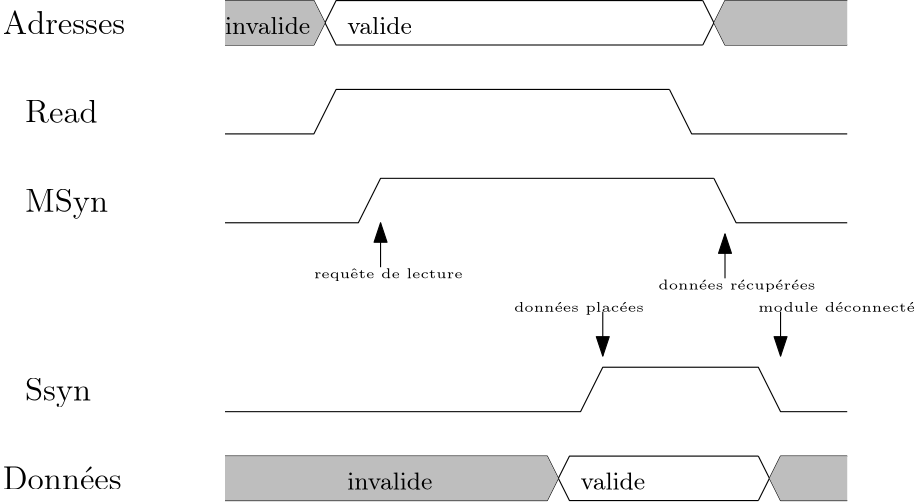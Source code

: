 <?xml version="1.0"?>
<!DOCTYPE ipe SYSTEM "ipe.dtd">
<ipe version="70107" creator="Ipe 7.1.8">
<info created="D:20150907150403" modified="D:20150907150403"/>
<ipestyle name="basic">
<symbol name="arrow/arc(spx)">
<path stroke="sym-stroke" fill="sym-stroke" pen="sym-pen">
0 0 m
-1 0.333 l
-1 -0.333 l
h
</path>
</symbol>
<symbol name="arrow/farc(spx)">
<path stroke="sym-stroke" fill="white" pen="sym-pen">
0 0 m
-1 0.333 l
-1 -0.333 l
h
</path>
</symbol>
<symbol name="arrow/ptarc(spx)">
<path stroke="sym-stroke" fill="sym-stroke" pen="sym-pen">
0 0 m
-1 0.333 l
-0.8 0 l
-1 -0.333 l
h
</path>
</symbol>
<symbol name="arrow/fptarc(spx)">
<path stroke="sym-stroke" fill="white" pen="sym-pen">
0 0 m
-1 0.333 l
-0.8 0 l
-1 -0.333 l
h
</path>
</symbol>
<symbol name="mark/circle(sx)" transformations="translations">
<path fill="sym-stroke">
0.6 0 0 0.6 0 0 e
0.4 0 0 0.4 0 0 e
</path>
</symbol>
<symbol name="mark/disk(sx)" transformations="translations">
<path fill="sym-stroke">
0.6 0 0 0.6 0 0 e
</path>
</symbol>
<symbol name="mark/fdisk(sfx)" transformations="translations">
<group>
<path fill="sym-fill">
0.5 0 0 0.5 0 0 e
</path>
<path fill="sym-stroke" fillrule="eofill">
0.6 0 0 0.6 0 0 e
0.4 0 0 0.4 0 0 e
</path>
</group>
</symbol>
<symbol name="mark/box(sx)" transformations="translations">
<path fill="sym-stroke" fillrule="eofill">
-0.6 -0.6 m
0.6 -0.6 l
0.6 0.6 l
-0.6 0.6 l
h
-0.4 -0.4 m
0.4 -0.4 l
0.4 0.4 l
-0.4 0.4 l
h
</path>
</symbol>
<symbol name="mark/square(sx)" transformations="translations">
<path fill="sym-stroke">
-0.6 -0.6 m
0.6 -0.6 l
0.6 0.6 l
-0.6 0.6 l
h
</path>
</symbol>
<symbol name="mark/fsquare(sfx)" transformations="translations">
<group>
<path fill="sym-fill">
-0.5 -0.5 m
0.5 -0.5 l
0.5 0.5 l
-0.5 0.5 l
h
</path>
<path fill="sym-stroke" fillrule="eofill">
-0.6 -0.6 m
0.6 -0.6 l
0.6 0.6 l
-0.6 0.6 l
h
-0.4 -0.4 m
0.4 -0.4 l
0.4 0.4 l
-0.4 0.4 l
h
</path>
</group>
</symbol>
<symbol name="mark/cross(sx)" transformations="translations">
<group>
<path fill="sym-stroke">
-0.43 -0.57 m
0.57 0.43 l
0.43 0.57 l
-0.57 -0.43 l
h
</path>
<path fill="sym-stroke">
-0.43 0.57 m
0.57 -0.43 l
0.43 -0.57 l
-0.57 0.43 l
h
</path>
</group>
</symbol>
<symbol name="arrow/fnormal(spx)">
<path stroke="sym-stroke" fill="white" pen="sym-pen">
0 0 m
-1 0.333 l
-1 -0.333 l
h
</path>
</symbol>
<symbol name="arrow/pointed(spx)">
<path stroke="sym-stroke" fill="sym-stroke" pen="sym-pen">
0 0 m
-1 0.333 l
-0.8 0 l
-1 -0.333 l
h
</path>
</symbol>
<symbol name="arrow/fpointed(spx)">
<path stroke="sym-stroke" fill="white" pen="sym-pen">
0 0 m
-1 0.333 l
-0.8 0 l
-1 -0.333 l
h
</path>
</symbol>
<symbol name="arrow/linear(spx)">
<path stroke="sym-stroke" pen="sym-pen">
-1 0.333 m
0 0 l
-1 -0.333 l
</path>
</symbol>
<symbol name="arrow/fdouble(spx)">
<path stroke="sym-stroke" fill="white" pen="sym-pen">
0 0 m
-1 0.333 l
-1 -0.333 l
h
-1 0 m
-2 0.333 l
-2 -0.333 l
h
</path>
</symbol>
<symbol name="arrow/double(spx)">
<path stroke="sym-stroke" fill="sym-stroke" pen="sym-pen">
0 0 m
-1 0.333 l
-1 -0.333 l
h
-1 0 m
-2 0.333 l
-2 -0.333 l
h
</path>
</symbol>
<pen name="heavier" value="0.8"/>
<pen name="fat" value="1.2"/>
<pen name="ultrafat" value="2"/>
<symbolsize name="large" value="5"/>
<symbolsize name="small" value="2"/>
<symbolsize name="tiny" value="1.1"/>
<arrowsize name="large" value="10"/>
<arrowsize name="small" value="5"/>
<arrowsize name="tiny" value="3"/>
<color name="red" value="1 0 0"/>
<color name="green" value="0 1 0"/>
<color name="blue" value="0 0 1"/>
<color name="yellow" value="1 1 0"/>
<color name="orange" value="1 0.647 0"/>
<color name="gold" value="1 0.843 0"/>
<color name="purple" value="0.627 0.125 0.941"/>
<color name="gray" value="0.745"/>
<color name="brown" value="0.647 0.165 0.165"/>
<color name="navy" value="0 0 0.502"/>
<color name="pink" value="1 0.753 0.796"/>
<color name="seagreen" value="0.18 0.545 0.341"/>
<color name="turquoise" value="0.251 0.878 0.816"/>
<color name="violet" value="0.933 0.51 0.933"/>
<color name="darkblue" value="0 0 0.545"/>
<color name="darkcyan" value="0 0.545 0.545"/>
<color name="darkgray" value="0.663"/>
<color name="darkgreen" value="0 0.392 0"/>
<color name="darkmagenta" value="0.545 0 0.545"/>
<color name="darkorange" value="1 0.549 0"/>
<color name="darkred" value="0.545 0 0"/>
<color name="lightblue" value="0.678 0.847 0.902"/>
<color name="lightcyan" value="0.878 1 1"/>
<color name="lightgray" value="0.827"/>
<color name="lightgreen" value="0.565 0.933 0.565"/>
<color name="lightyellow" value="1 1 0.878"/>
<dashstyle name="dashed" value="[4] 0"/>
<dashstyle name="dotted" value="[1 3] 0"/>
<dashstyle name="dash dotted" value="[4 2 1 2] 0"/>
<dashstyle name="dash dot dotted" value="[4 2 1 2 1 2] 0"/>
<textsize name="large" value="\large"/>
<textsize name="small" value="\small"/>
<textsize name="tiny" value="\tiny"/>
<textsize name="Large" value="\Large"/>
<textsize name="LARGE" value="\LARGE"/>
<textsize name="huge" value="\huge"/>
<textsize name="Huge" value="\Huge"/>
<textsize name="footnote" value="\footnotesize"/>
<textstyle name="center" begin="\begin{center}" end="\end{center}"/>
<textstyle name="itemize" begin="\begin{itemize}" end="\end{itemize}"/>
<textstyle name="item" begin="\begin{itemize}\item{}" end="\end{itemize}"/>
<gridsize name="4 pts" value="4"/>
<gridsize name="8 pts (~3 mm)" value="8"/>
<gridsize name="16 pts (~6 mm)" value="16"/>
<gridsize name="32 pts (~12 mm)" value="32"/>
<gridsize name="10 pts (~3.5 mm)" value="10"/>
<gridsize name="20 pts (~7 mm)" value="20"/>
<gridsize name="14 pts (~5 mm)" value="14"/>
<gridsize name="28 pts (~10 mm)" value="28"/>
<gridsize name="56 pts (~20 mm)" value="56"/>
<anglesize name="90 deg" value="90"/>
<anglesize name="60 deg" value="60"/>
<anglesize name="45 deg" value="45"/>
<anglesize name="30 deg" value="30"/>
<anglesize name="22.5 deg" value="22.5"/>
<tiling name="falling" angle="-60" step="4" width="1"/>
<tiling name="rising" angle="30" step="4" width="1"/>
</ipestyle>
<page>
<layer name="alpha"/>
<view layers="alpha" active="alpha"/>
<text layer="alpha" matrix="1 0 0 1 16 -44" transformations="translations" pos="16 816" stroke="black" type="label" width="44.088" height="8.302" depth="0" valign="baseline" size="large">Adresses</text>
<path matrix="1 0 0 1 16 32" stroke="black">
96 736 m
128 736 l
136 752 l
268 752 l
</path>
<path matrix="1 0 0 1 16 32" stroke="black">
96 752 m
128 752 l
136 736 l
268 736 l
</path>
<text matrix="1 0 0 1 16 -52" transformations="translations" pos="24 792" stroke="black" type="label" width="26.174" height="8.302" depth="0" valign="baseline" size="large">Read</text>
<path matrix="1 0 0 1 16 32" stroke="black">
96 704 m
128 704 l
136 720 l
256 720 l
</path>
<text matrix="1 0 0 1 8 -184" transformations="translations" pos="24 792" stroke="black" type="label" width="42.822" height="8.302" depth="0" valign="baseline" size="large">Donn{\&apos;e}es</text>
<path matrix="1 0 0 1 16 -36" stroke="black">
96 640 m
212 640 l
220 656 l
288 656 l
</path>
<path matrix="1 0 0 1 16 -36" stroke="black">
96 656 m
212 656 l
220 640 l
288 640 l
</path>
<text matrix="1 0 0 1 16 -152" transformations="translations" pos="24 792" stroke="black" type="label" width="23.802" height="8.174" depth="2.32" valign="baseline" size="large">Ssyn</text>
<path matrix="1 0 0 1 0 -20" stroke="black">
112 656 m
240 656 l
248 672 l
304 672 l
312 656 l
336 656 l
</path>
<path matrix="1 0 0 1 16 32" fill="gray">
96 736 m
96 752 l
128 752 l
132 744 l
128 736 l
96 736 l
96 736 l
</path>
<path matrix="1 0 0 1 16 -36" fill="gray">
96 640 m
96 656 l
212 656 l
216 648 l
212 640 l
180 640 l
180 640 l
</path>
<text matrix="1 0 0 1 12 28" transformations="translations" pos="100 744" stroke="black" type="label" width="30.721" height="6.227" depth="0" valign="baseline" size="small">invalide</text>
<text matrix="1 0 0 1 56 28" transformations="translations" pos="100 744" stroke="black" type="label" width="23.298" height="6.227" depth="0" valign="baseline" size="small">valide</text>
<text matrix="1 0 0 1 140 -136" transformations="translations" pos="100 744" stroke="black" type="label" width="23.298" height="6.227" depth="0" valign="baseline" size="small">valide</text>
<text matrix="1 0 0 1 56 -136" transformations="translations" pos="100 744" stroke="black" type="label" width="30.721" height="6.227" depth="0" valign="baseline" size="small">invalide</text>
<path matrix="1 0 0 1 16 32" stroke="black">
256 720 m
264 704 l
320 704 l
</path>
<path matrix="1 0 0 1 16 32" stroke="black">
268 752 m
276 736 l
320 736 l
</path>
<path matrix="1 0 0 1 16 32" stroke="black">
268 736 m
276 752 l
320 752 l
</path>
<path matrix="1 0 0 1 16 32" fill="gray">
320 736 m
320 752 l
276 752 l
272 744 l
276 736 l
320 736 l
320 736 l
</path>
<path matrix="1 0 0 1 16 -36" stroke="black">
288 640 m
296 656 l
320 656 l
</path>
<path matrix="1 0 0 1 16 -36" stroke="black">
288 656 m
296 640 l
320 640 l
</path>
<path matrix="1 0 0 1 16 -132" fill="gray">
320 736 m
320 752 l
296 752 l
292 744 l
296 736 l
320 736 l
320 736 l
</path>
<text matrix="1 0 0 1 16 -84" transformations="translations" pos="24 792" stroke="black" type="label" width="29.911" height="8.174" depth="2.32" valign="baseline" size="large">MSyn</text>
<path stroke="black">
112 704 m
144 704 l
160 704 l
168 720 l
288 720 l
</path>
<path stroke="black">
288 720 m
296 704 l
336 704 l
</path>
<path stroke="black" arrow="normal/normal">
168 688 m
168 704 l
</path>
<text matrix="1 0 0 1 -4 0" transformations="translations" pos="148 684" stroke="black" type="label" width="53.584" height="3.468" depth="0.96" valign="baseline" size="tiny">requ{\^e}te de lecture</text>
<path matrix="1 0 0 1 124 -4" stroke="black" arrow="normal/normal">
168 688 m
168 704 l
</path>
<text matrix="1 0 0 1 120 -4" transformations="translations" pos="148 684" stroke="black" type="label" width="56.594" height="3.468" depth="0.96" valign="baseline" size="tiny">donn{\&apos;e}es r{\&apos;e}cup{\&apos;e}r{\&apos;e}es</text>
<text matrix="1 0 0 1 68 -12" transformations="translations" pos="148 684" stroke="black" type="label" width="46.77" height="3.468" depth="0.96" valign="baseline" size="tiny">donn{\&apos;e}es plac{\&apos;e}es</text>
<path stroke="black" arrow="normal/normal">
248 672 m
248 656 l
</path>
<text matrix="1 0 0 1 156 -12" transformations="translations" pos="148 684" stroke="black" type="label" width="56.421" height="3.459" depth="0" valign="baseline" size="tiny">module d{\&apos;e}connect{\&apos;e}</text>
<path matrix="1 0 0 1 64 0" stroke="black" arrow="normal/normal">
248 672 m
248 656 l
</path>
</page>
</ipe>
